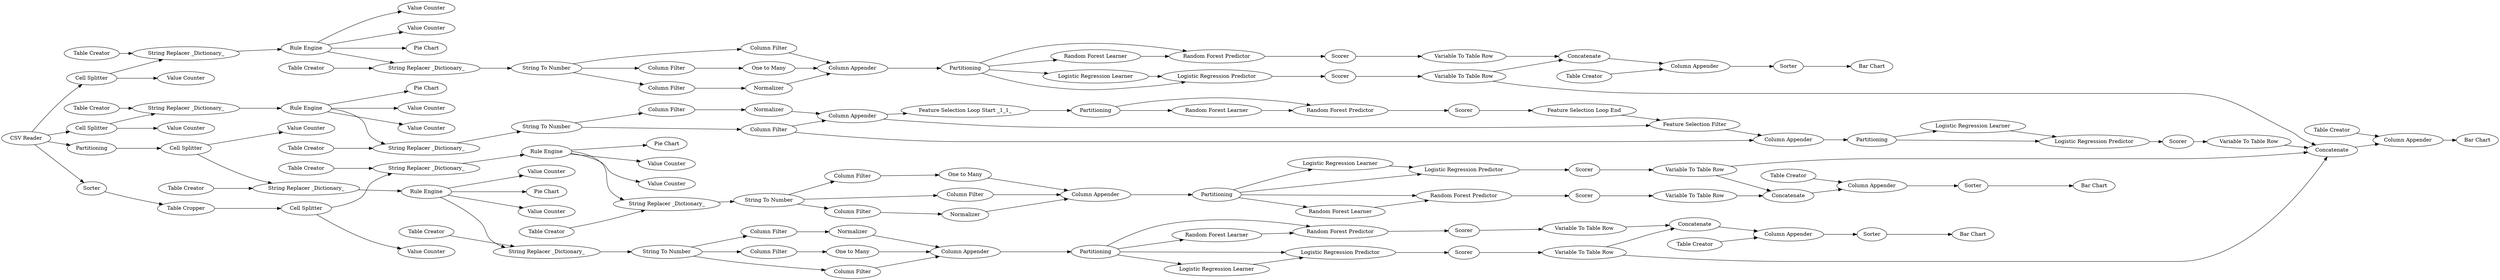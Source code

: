 digraph {
	28 -> 96
	208 -> 209
	128 -> 127
	172 -> 173
	106 -> 107
	216 -> 217
	125 -> 138
	163 -> 143
	211 -> 210
	151 -> 154
	160 -> 159
	88 -> 92
	30 -> 31
	162 -> 164
	1 -> 139
	93 -> 95
	158 -> 160
	113 -> 115
	126 -> 128
	152 -> 149
	191 -> 192
	179 -> 177
	169 -> 143
	171 -> 173
	1 -> 206
	157 -> 169
	161 -> 141
	194 -> 197
	148 -> 150
	200 -> 191
	116 -> 114
	11 -> 13
	2 -> 74
	209 -> 216
	107 -> 92
	128 -> 124
	161 -> 140
	108 -> 109
	129 -> 109
	114 -> 172
	117 -> 125
	2 -> 103
	162 -> 153
	99 -> 11
	119 -> 134
	87 -> 93
	192 -> 216
	162 -> 144
	99 -> 29
	199 -> 200
	180 -> 182
	28 -> 18
	21 -> 20
	10 -> 22
	92 -> 93
	177 -> 207
	107 -> 172
	207 -> 190
	137 -> 111
	143 -> 161
	202 -> 179
	170 -> 146
	99 -> 10
	206 -> 182
	194 -> 178
	210 -> 185
	191 -> 202
	134 -> 130
	30 -> 20
	146 -> 148
	145 -> 172
	131 -> 111
	1 -> 30
	72 -> 76
	95 -> 85
	123 -> 126
	124 -> 137
	115 -> 118
	192 -> 177
	194 -> 183
	109 -> 116
	74 -> 72
	138 -> 113
	168 -> 148
	190 -> 211
	110 -> 111
	13 -> 14
	130 -> 132
	155 -> 158
	141 -> 147
	166 -> 162
	2 -> 72
	135 -> 134
	177 -> 209
	218 -> 219
	162 -> 158
	130 -> 121
	190 -> 210
	217 -> 219
	119 -> 122
	217 -> 218
	160 -> 157
	118 -> 133
	219 -> 214
	181 -> 172
	76 -> 88
	62 -> 63
	185 -> 208
	160 -> 163
	151 -> 166
	128 -> 131
	111 -> 129
	182 -> 194
	161 -> 152
	129 -> 117
	28 -> 98
	129 -> 120
	103 -> 106
	194 -> 200
	29 -> 14
	149 -> 156
	142 -> 143
	150 -> 165
	130 -> 126
	2 -> 101
	97 -> 98
	63 -> 151
	14 -> 2
	120 -> 117
	140 -> 141
	101 -> 103
	167 -> 166
	206 -> 196
	28 -> 83
	1 -> 62
	129 -> 108
	147 -> 145
	159 -> 142
	161 -> 149
	136 -> 115
	173 -> 175
	145 -> 146
	20 -> 28
	98 -> 99
	139 -> 119
	130 -> 112
	114 -> 113
	22 -> 14
	214 -> 181
	156 -> 170
	127 -> 110
	103 [label="Logistic Regression Predictor"]
	126 [label="String Replacer _Dictionary_"]
	136 [label="Table Creator"]
	153 [label="Value Counter"]
	217 [label=Partitioning]
	190 [label=Partitioning]
	196 [label="Value Counter"]
	154 [label="Value Counter"]
	146 [label=Concatenate]
	129 [label=Partitioning]
	166 [label="String Replacer _Dictionary_"]
	150 [label=Sorter]
	115 [label="Column Appender"]
	28 [label="Rule Engine"]
	11 [label="Column Filter"]
	93 [label="Column Appender"]
	135 [label="Table Creator"]
	134 [label="String Replacer _Dictionary_"]
	107 [label="Variable To Table Row"]
	120 [label="Random Forest Learner"]
	29 [label="Column Filter"]
	157 [label="Column Filter"]
	118 [label=Sorter]
	210 [label="Random Forest Predictor"]
	165 [label="Bar Chart"]
	97 [label="Table Creator"]
	108 [label="Logistic Regression Learner"]
	122 [label="Value Counter"]
	209 [label="Feature Selection Filter"]
	151 [label="Cell Splitter"]
	211 [label="Random Forest Learner"]
	185 [label=Scorer]
	92 [label=Concatenate]
	137 [label="One to Many"]
	119 [label="Cell Splitter"]
	98 [label="String Replacer _Dictionary_"]
	141 [label="Logistic Regression Predictor"]
	144 [label="Value Counter"]
	125 [label=Scorer]
	1 [label="CSV Reader"]
	22 [label="One to Many"]
	207 [label="Feature Selection Loop Start _1_1_"]
	191 [label="String To Number"]
	147 [label=Scorer]
	159 [label="Column Filter"]
	199 [label="Table Creator"]
	192 [label="Column Filter"]
	13 [label=Normalizer]
	96 [label="Value Counter"]
	88 [label="Variable To Table Row"]
	132 [label="Pie Chart"]
	169 [label="One to Many"]
	21 [label="Table Creator"]
	18 [label="Value Counter"]
	138 [label="Variable To Table Row"]
	121 [label="Value Counter"]
	200 [label="String Replacer _Dictionary_"]
	163 [label="Column Filter"]
	180 [label="Table Creator"]
	156 [label=Scorer]
	161 [label=Partitioning]
	216 [label="Column Appender"]
	131 [label="Column Filter"]
	114 [label="Variable To Table Row"]
	197 [label="Value Counter"]
	214 [label=Scorer]
	218 [label="Logistic Regression Learner"]
	164 [label="Pie Chart"]
	123 [label="Table Creator"]
	143 [label="Column Appender"]
	142 [label=Normalizer]
	72 [label="Random Forest Predictor"]
	219 [label="Logistic Regression Predictor"]
	124 [label="Column Filter"]
	14 [label="Column Appender"]
	117 [label="Random Forest Predictor"]
	83 [label="Pie Chart"]
	160 [label="String To Number"]
	179 [label=Normalizer]
	99 [label="String To Number"]
	62 [label=Sorter]
	140 [label="Logistic Regression Learner"]
	116 [label=Scorer]
	155 [label="Table Creator"]
	181 [label="Variable To Table Row"]
	152 [label="Random Forest Learner"]
	30 [label="Cell Splitter"]
	128 [label="String To Number"]
	133 [label="Bar Chart"]
	170 [label="Variable To Table Row"]
	167 [label="Table Creator"]
	194 [label="Rule Engine"]
	182 [label="String Replacer _Dictionary_"]
	74 [label="Random Forest Learner"]
	162 [label="Rule Engine"]
	145 [label="Variable To Table Row"]
	149 [label="Random Forest Predictor"]
	168 [label="Table Creator"]
	208 [label="Feature Selection Loop End"]
	206 [label="Cell Splitter"]
	31 [label="Value Counter"]
	183 [label="Value Counter"]
	109 [label="Logistic Regression Predictor"]
	177 [label="Column Appender"]
	110 [label=Normalizer]
	10 [label="Column Filter"]
	85 [label="Bar Chart"]
	171 [label="Table Creator"]
	148 [label="Column Appender"]
	112 [label="Value Counter"]
	87 [label="Table Creator"]
	127 [label="Column Filter"]
	158 [label="String Replacer _Dictionary_"]
	173 [label="Column Appender"]
	101 [label="Logistic Regression Learner"]
	178 [label="Pie Chart"]
	63 [label="Table Cropper"]
	76 [label=Scorer]
	172 [label=Concatenate]
	202 [label="Column Filter"]
	106 [label=Scorer]
	175 [label="Bar Chart"]
	113 [label=Concatenate]
	20 [label="String Replacer _Dictionary_"]
	139 [label=Partitioning]
	130 [label="Rule Engine"]
	95 [label=Sorter]
	111 [label="Column Appender"]
	2 [label=Partitioning]
	rankdir=LR
}

